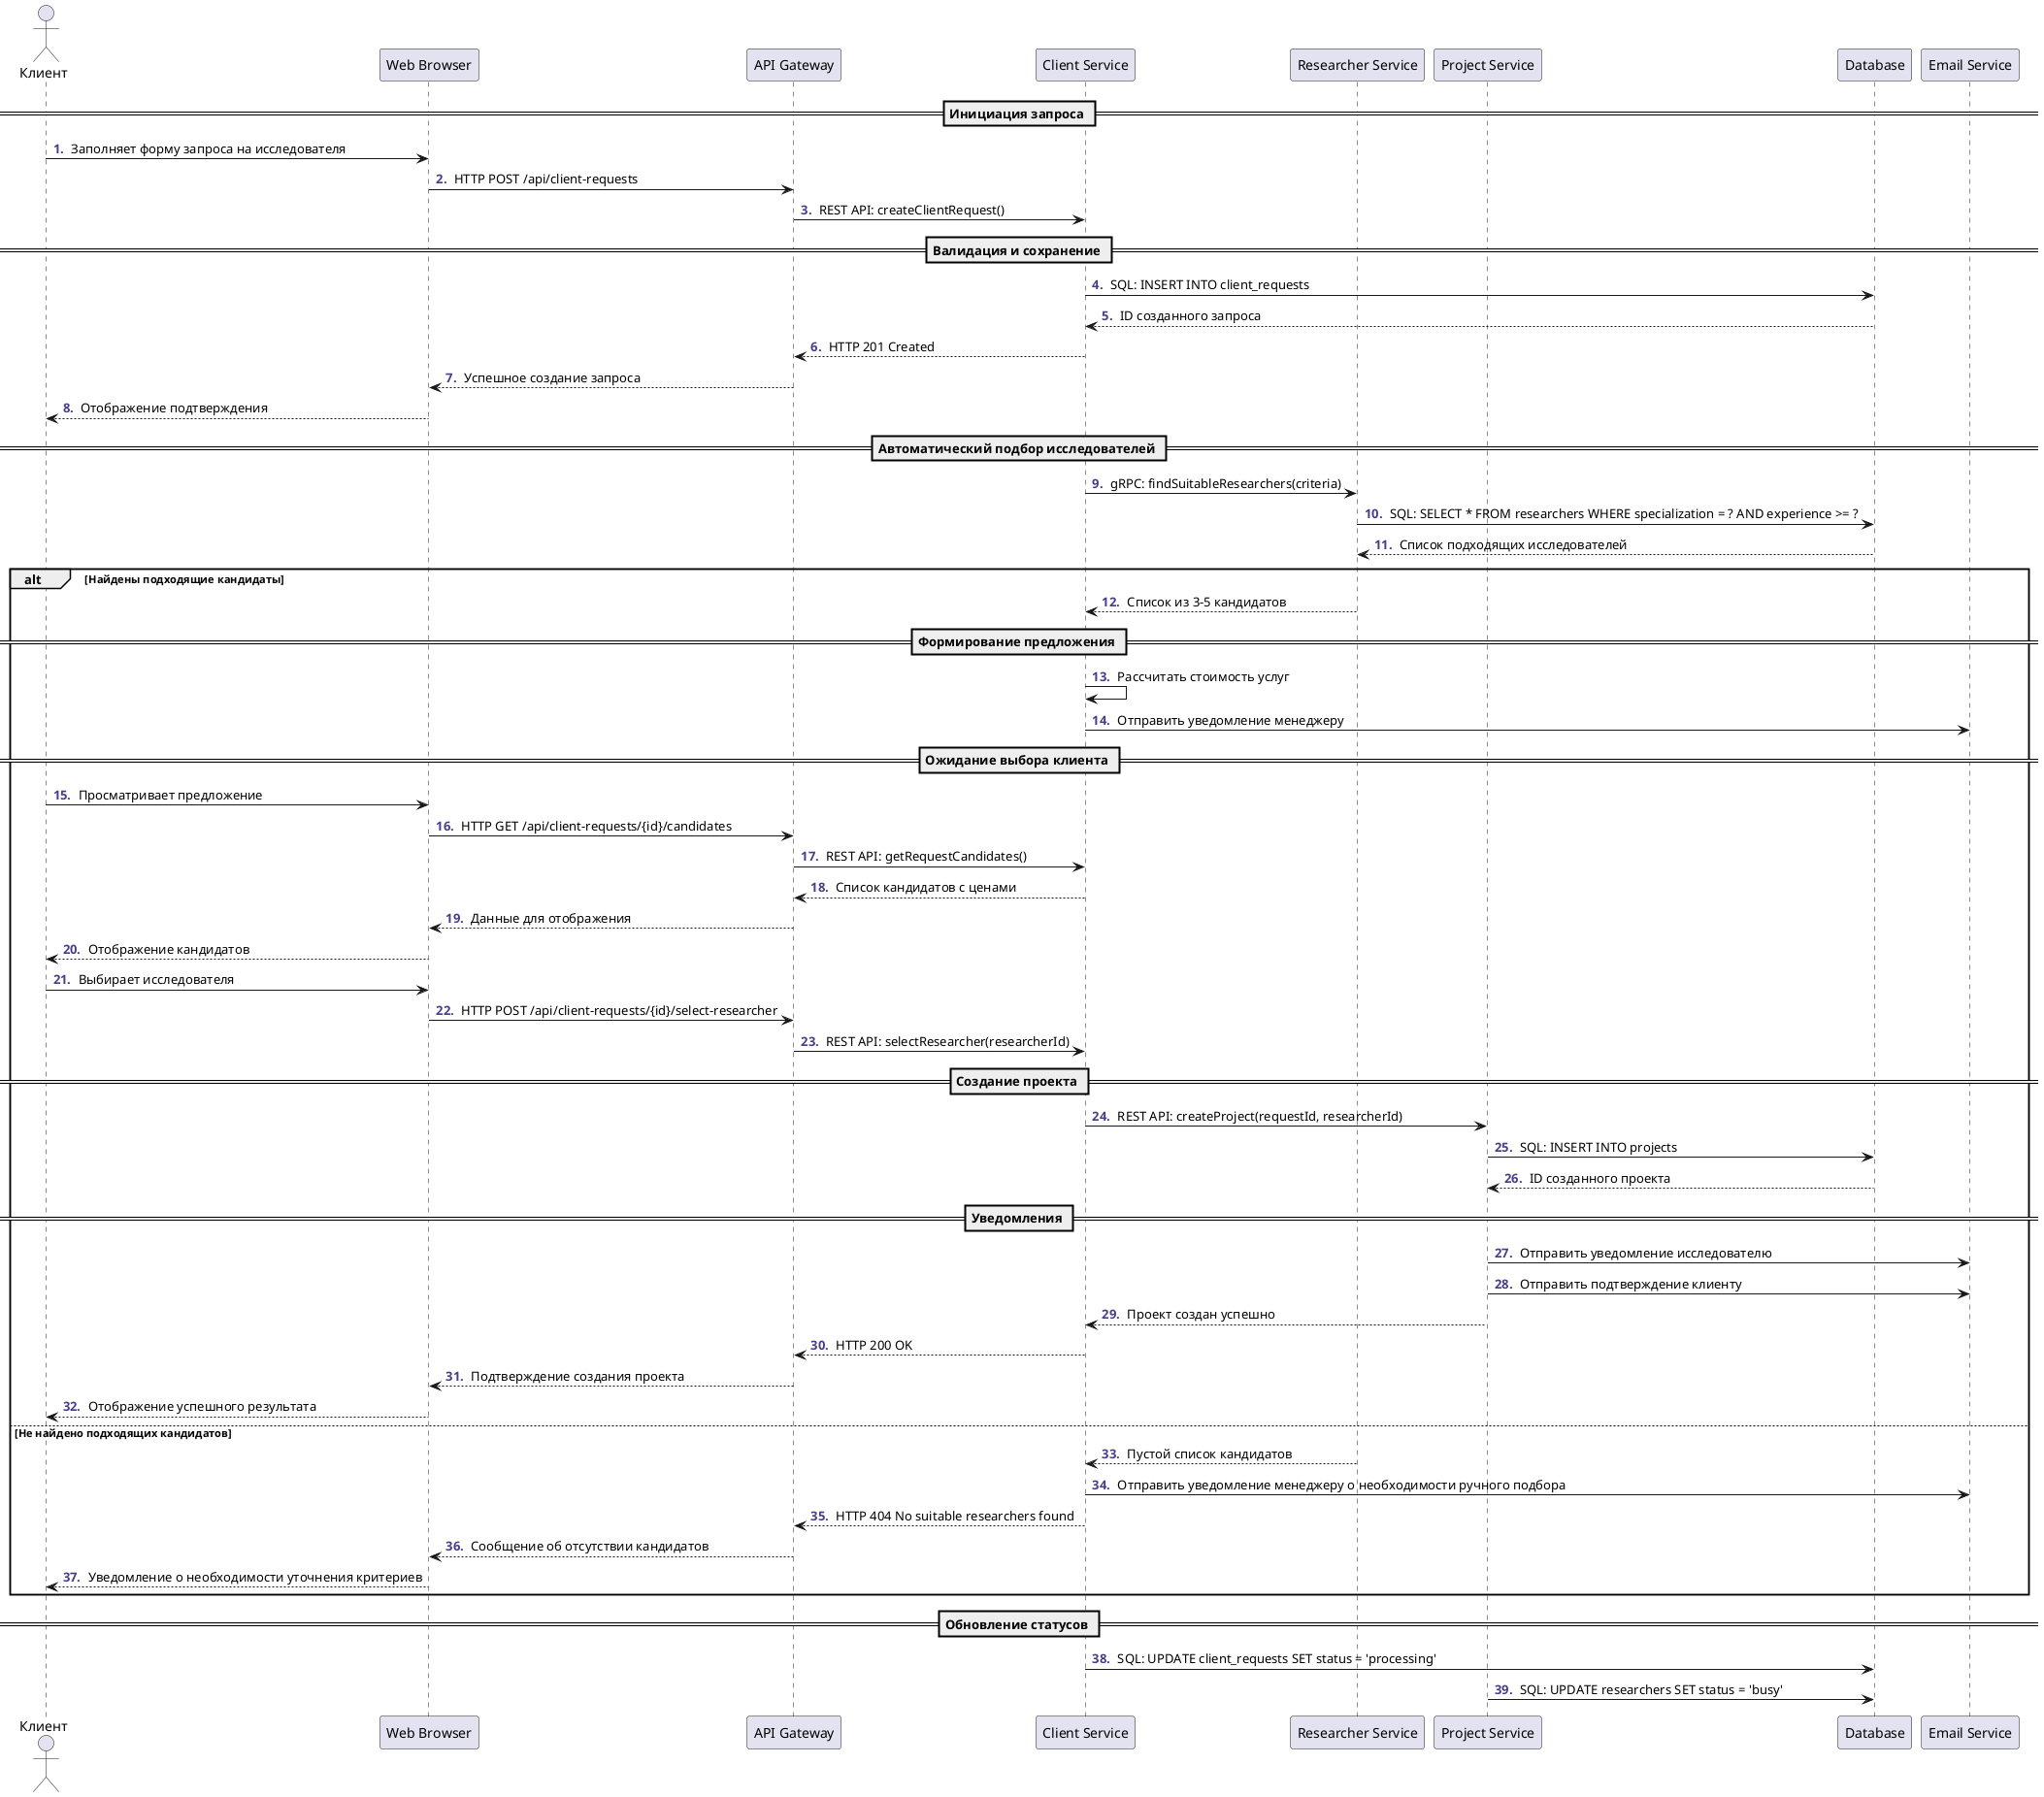 @startuml research_agency_activity
autonumber "<b><color:DarkSlateBlue>.</color></b> " 

actor "Клиент" as Client
participant "Web Browser" as Browser
participant "API Gateway" as Gateway
participant "Client Service" as ClientService
participant "Researcher Service" as ResearcherService
participant "Project Service" as ProjectService
participant "Database" as Database
participant "Email Service" as EmailService

== Инициация запроса ==
Client -> Browser : Заполняет форму запроса на исследователя
Browser -> Gateway : HTTP POST /api/client-requests
Gateway -> ClientService : REST API: createClientRequest()

== Валидация и сохранение ==
ClientService -> Database : SQL: INSERT INTO client_requests
Database --> ClientService : ID созданного запроса
ClientService --> Gateway : HTTP 201 Created
Gateway --> Browser : Успешное создание запроса
Browser --> Client : Отображение подтверждения

== Автоматический подбор исследователей ==
ClientService -> ResearcherService : gRPC: findSuitableResearchers(criteria)
ResearcherService -> Database : SQL: SELECT * FROM researchers WHERE specialization = ? AND experience >= ?
Database --> ResearcherService : Список подходящих исследователей

alt Найдены подходящие кандидаты
    ResearcherService --> ClientService : Список из 3-5 кандидатов
    
    == Формирование предложения ==
    ClientService -> ClientService : Рассчитать стоимость услуг
    ClientService -> EmailService : Отправить уведомление менеджеру
    
    == Ожидание выбора клиента ==
    Client -> Browser : Просматривает предложение
    Browser -> Gateway : HTTP GET /api/client-requests/{id}/candidates
    Gateway -> ClientService : REST API: getRequestCandidates()
    ClientService --> Gateway : Список кандидатов с ценами
    Gateway --> Browser : Данные для отображения
    Browser --> Client : Отображение кандидатов
    
    Client -> Browser : Выбирает исследователя
    Browser -> Gateway : HTTP POST /api/client-requests/{id}/select-researcher
    Gateway -> ClientService : REST API: selectResearcher(researcherId)
    
    == Создание проекта ==
    ClientService -> ProjectService : REST API: createProject(requestId, researcherId)
    ProjectService -> Database : SQL: INSERT INTO projects
    Database --> ProjectService : ID созданного проекта
    
    == Уведомления ==
    ProjectService -> EmailService : Отправить уведомление исследователю
    ProjectService -> EmailService : Отправить подтверждение клиенту
    
    ProjectService --> ClientService : Проект создан успешно
    ClientService --> Gateway : HTTP 200 OK
    Gateway --> Browser : Подтверждение создания проекта
    Browser --> Client : Отображение успешного результата
    
else Не найдено подходящих кандидатов
    ResearcherService --> ClientService : Пустой список кандидатов
    ClientService -> EmailService : Отправить уведомление менеджеру о необходимости ручного подбора
    ClientService --> Gateway : HTTP 404 No suitable researchers found
    Gateway --> Browser : Сообщение об отсутствии кандидатов
    Browser --> Client : Уведомление о необходимости уточнения критериев
end

== Обновление статусов ==
ClientService -> Database : SQL: UPDATE client_requests SET status = 'processing'
ProjectService -> Database : SQL: UPDATE researchers SET status = 'busy'

@enduml